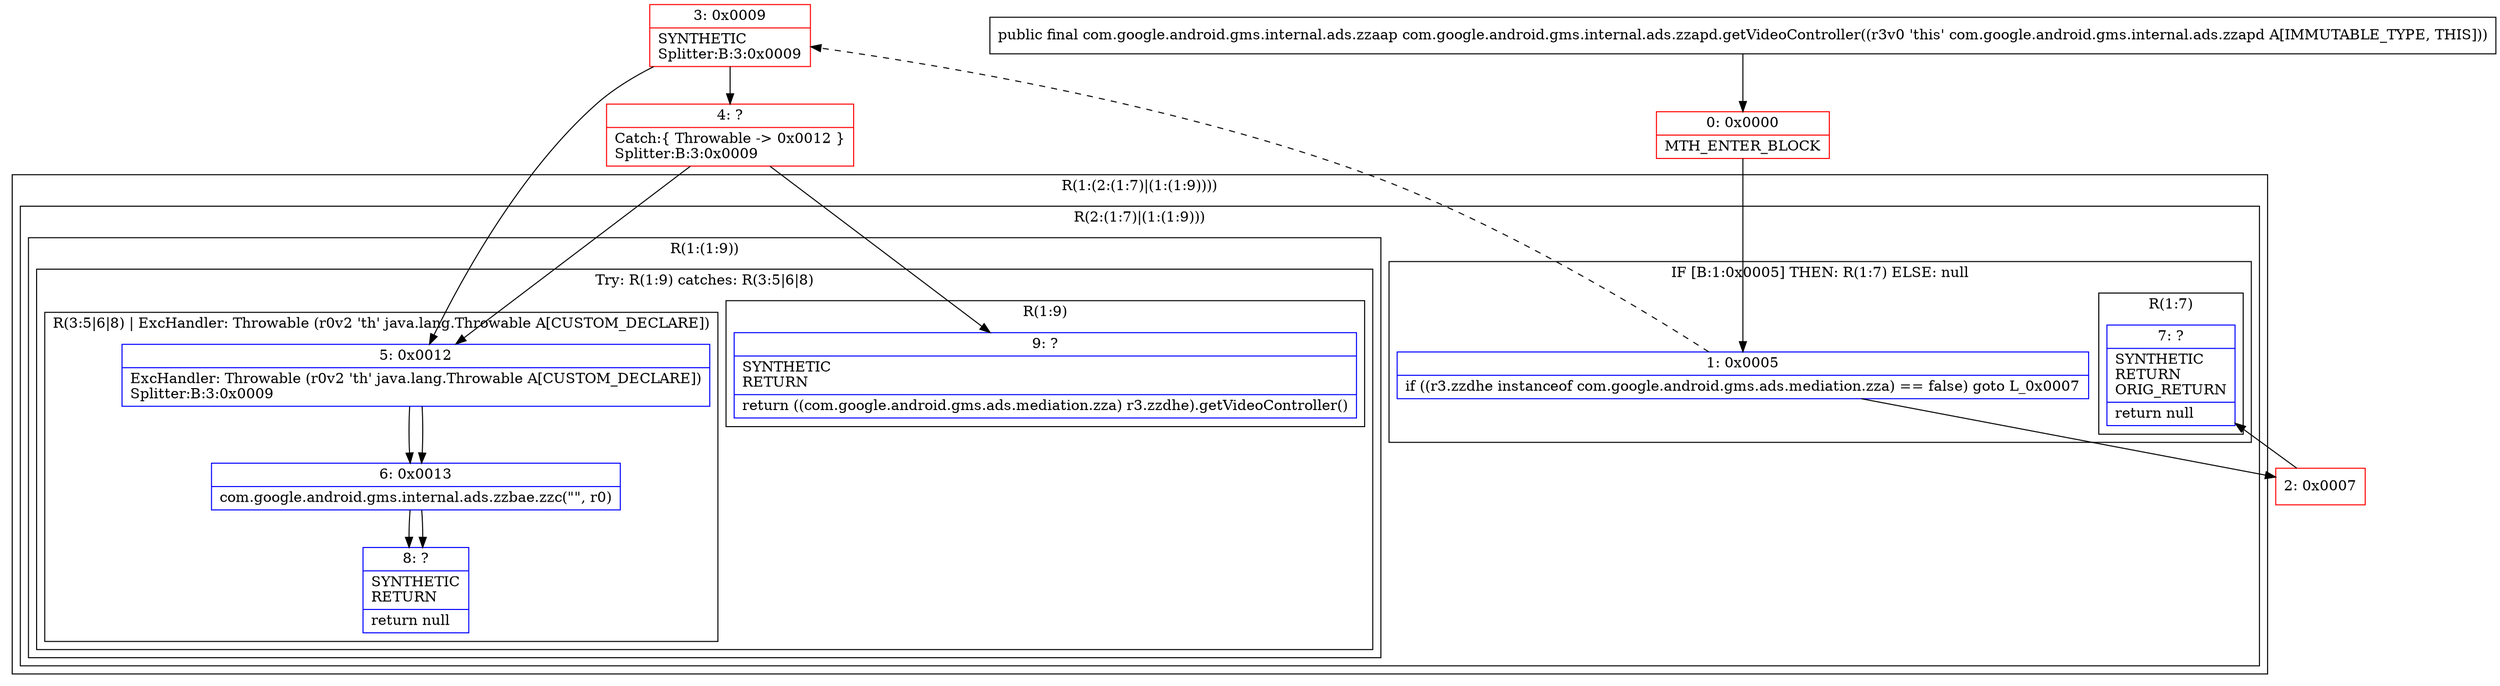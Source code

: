 digraph "CFG forcom.google.android.gms.internal.ads.zzapd.getVideoController()Lcom\/google\/android\/gms\/internal\/ads\/zzaap;" {
subgraph cluster_Region_1920271499 {
label = "R(1:(2:(1:7)|(1:(1:9))))";
node [shape=record,color=blue];
subgraph cluster_Region_409382242 {
label = "R(2:(1:7)|(1:(1:9)))";
node [shape=record,color=blue];
subgraph cluster_IfRegion_1522791762 {
label = "IF [B:1:0x0005] THEN: R(1:7) ELSE: null";
node [shape=record,color=blue];
Node_1 [shape=record,label="{1\:\ 0x0005|if ((r3.zzdhe instanceof com.google.android.gms.ads.mediation.zza) == false) goto L_0x0007\l}"];
subgraph cluster_Region_1803571068 {
label = "R(1:7)";
node [shape=record,color=blue];
Node_7 [shape=record,label="{7\:\ ?|SYNTHETIC\lRETURN\lORIG_RETURN\l|return null\l}"];
}
}
subgraph cluster_Region_822824923 {
label = "R(1:(1:9))";
node [shape=record,color=blue];
subgraph cluster_TryCatchRegion_472639781 {
label = "Try: R(1:9) catches: R(3:5|6|8)";
node [shape=record,color=blue];
subgraph cluster_Region_1493694103 {
label = "R(1:9)";
node [shape=record,color=blue];
Node_9 [shape=record,label="{9\:\ ?|SYNTHETIC\lRETURN\l|return ((com.google.android.gms.ads.mediation.zza) r3.zzdhe).getVideoController()\l}"];
}
subgraph cluster_Region_815118692 {
label = "R(3:5|6|8) | ExcHandler: Throwable (r0v2 'th' java.lang.Throwable A[CUSTOM_DECLARE])\l";
node [shape=record,color=blue];
Node_5 [shape=record,label="{5\:\ 0x0012|ExcHandler: Throwable (r0v2 'th' java.lang.Throwable A[CUSTOM_DECLARE])\lSplitter:B:3:0x0009\l}"];
Node_6 [shape=record,label="{6\:\ 0x0013|com.google.android.gms.internal.ads.zzbae.zzc(\"\", r0)\l}"];
Node_8 [shape=record,label="{8\:\ ?|SYNTHETIC\lRETURN\l|return null\l}"];
}
}
}
}
}
subgraph cluster_Region_815118692 {
label = "R(3:5|6|8) | ExcHandler: Throwable (r0v2 'th' java.lang.Throwable A[CUSTOM_DECLARE])\l";
node [shape=record,color=blue];
Node_5 [shape=record,label="{5\:\ 0x0012|ExcHandler: Throwable (r0v2 'th' java.lang.Throwable A[CUSTOM_DECLARE])\lSplitter:B:3:0x0009\l}"];
Node_6 [shape=record,label="{6\:\ 0x0013|com.google.android.gms.internal.ads.zzbae.zzc(\"\", r0)\l}"];
Node_8 [shape=record,label="{8\:\ ?|SYNTHETIC\lRETURN\l|return null\l}"];
}
Node_0 [shape=record,color=red,label="{0\:\ 0x0000|MTH_ENTER_BLOCK\l}"];
Node_2 [shape=record,color=red,label="{2\:\ 0x0007}"];
Node_3 [shape=record,color=red,label="{3\:\ 0x0009|SYNTHETIC\lSplitter:B:3:0x0009\l}"];
Node_4 [shape=record,color=red,label="{4\:\ ?|Catch:\{ Throwable \-\> 0x0012 \}\lSplitter:B:3:0x0009\l}"];
MethodNode[shape=record,label="{public final com.google.android.gms.internal.ads.zzaap com.google.android.gms.internal.ads.zzapd.getVideoController((r3v0 'this' com.google.android.gms.internal.ads.zzapd A[IMMUTABLE_TYPE, THIS])) }"];
MethodNode -> Node_0;
Node_1 -> Node_2;
Node_1 -> Node_3[style=dashed];
Node_5 -> Node_6;
Node_6 -> Node_8;
Node_5 -> Node_6;
Node_6 -> Node_8;
Node_0 -> Node_1;
Node_2 -> Node_7;
Node_3 -> Node_4;
Node_3 -> Node_5;
Node_4 -> Node_5;
Node_4 -> Node_9;
}

